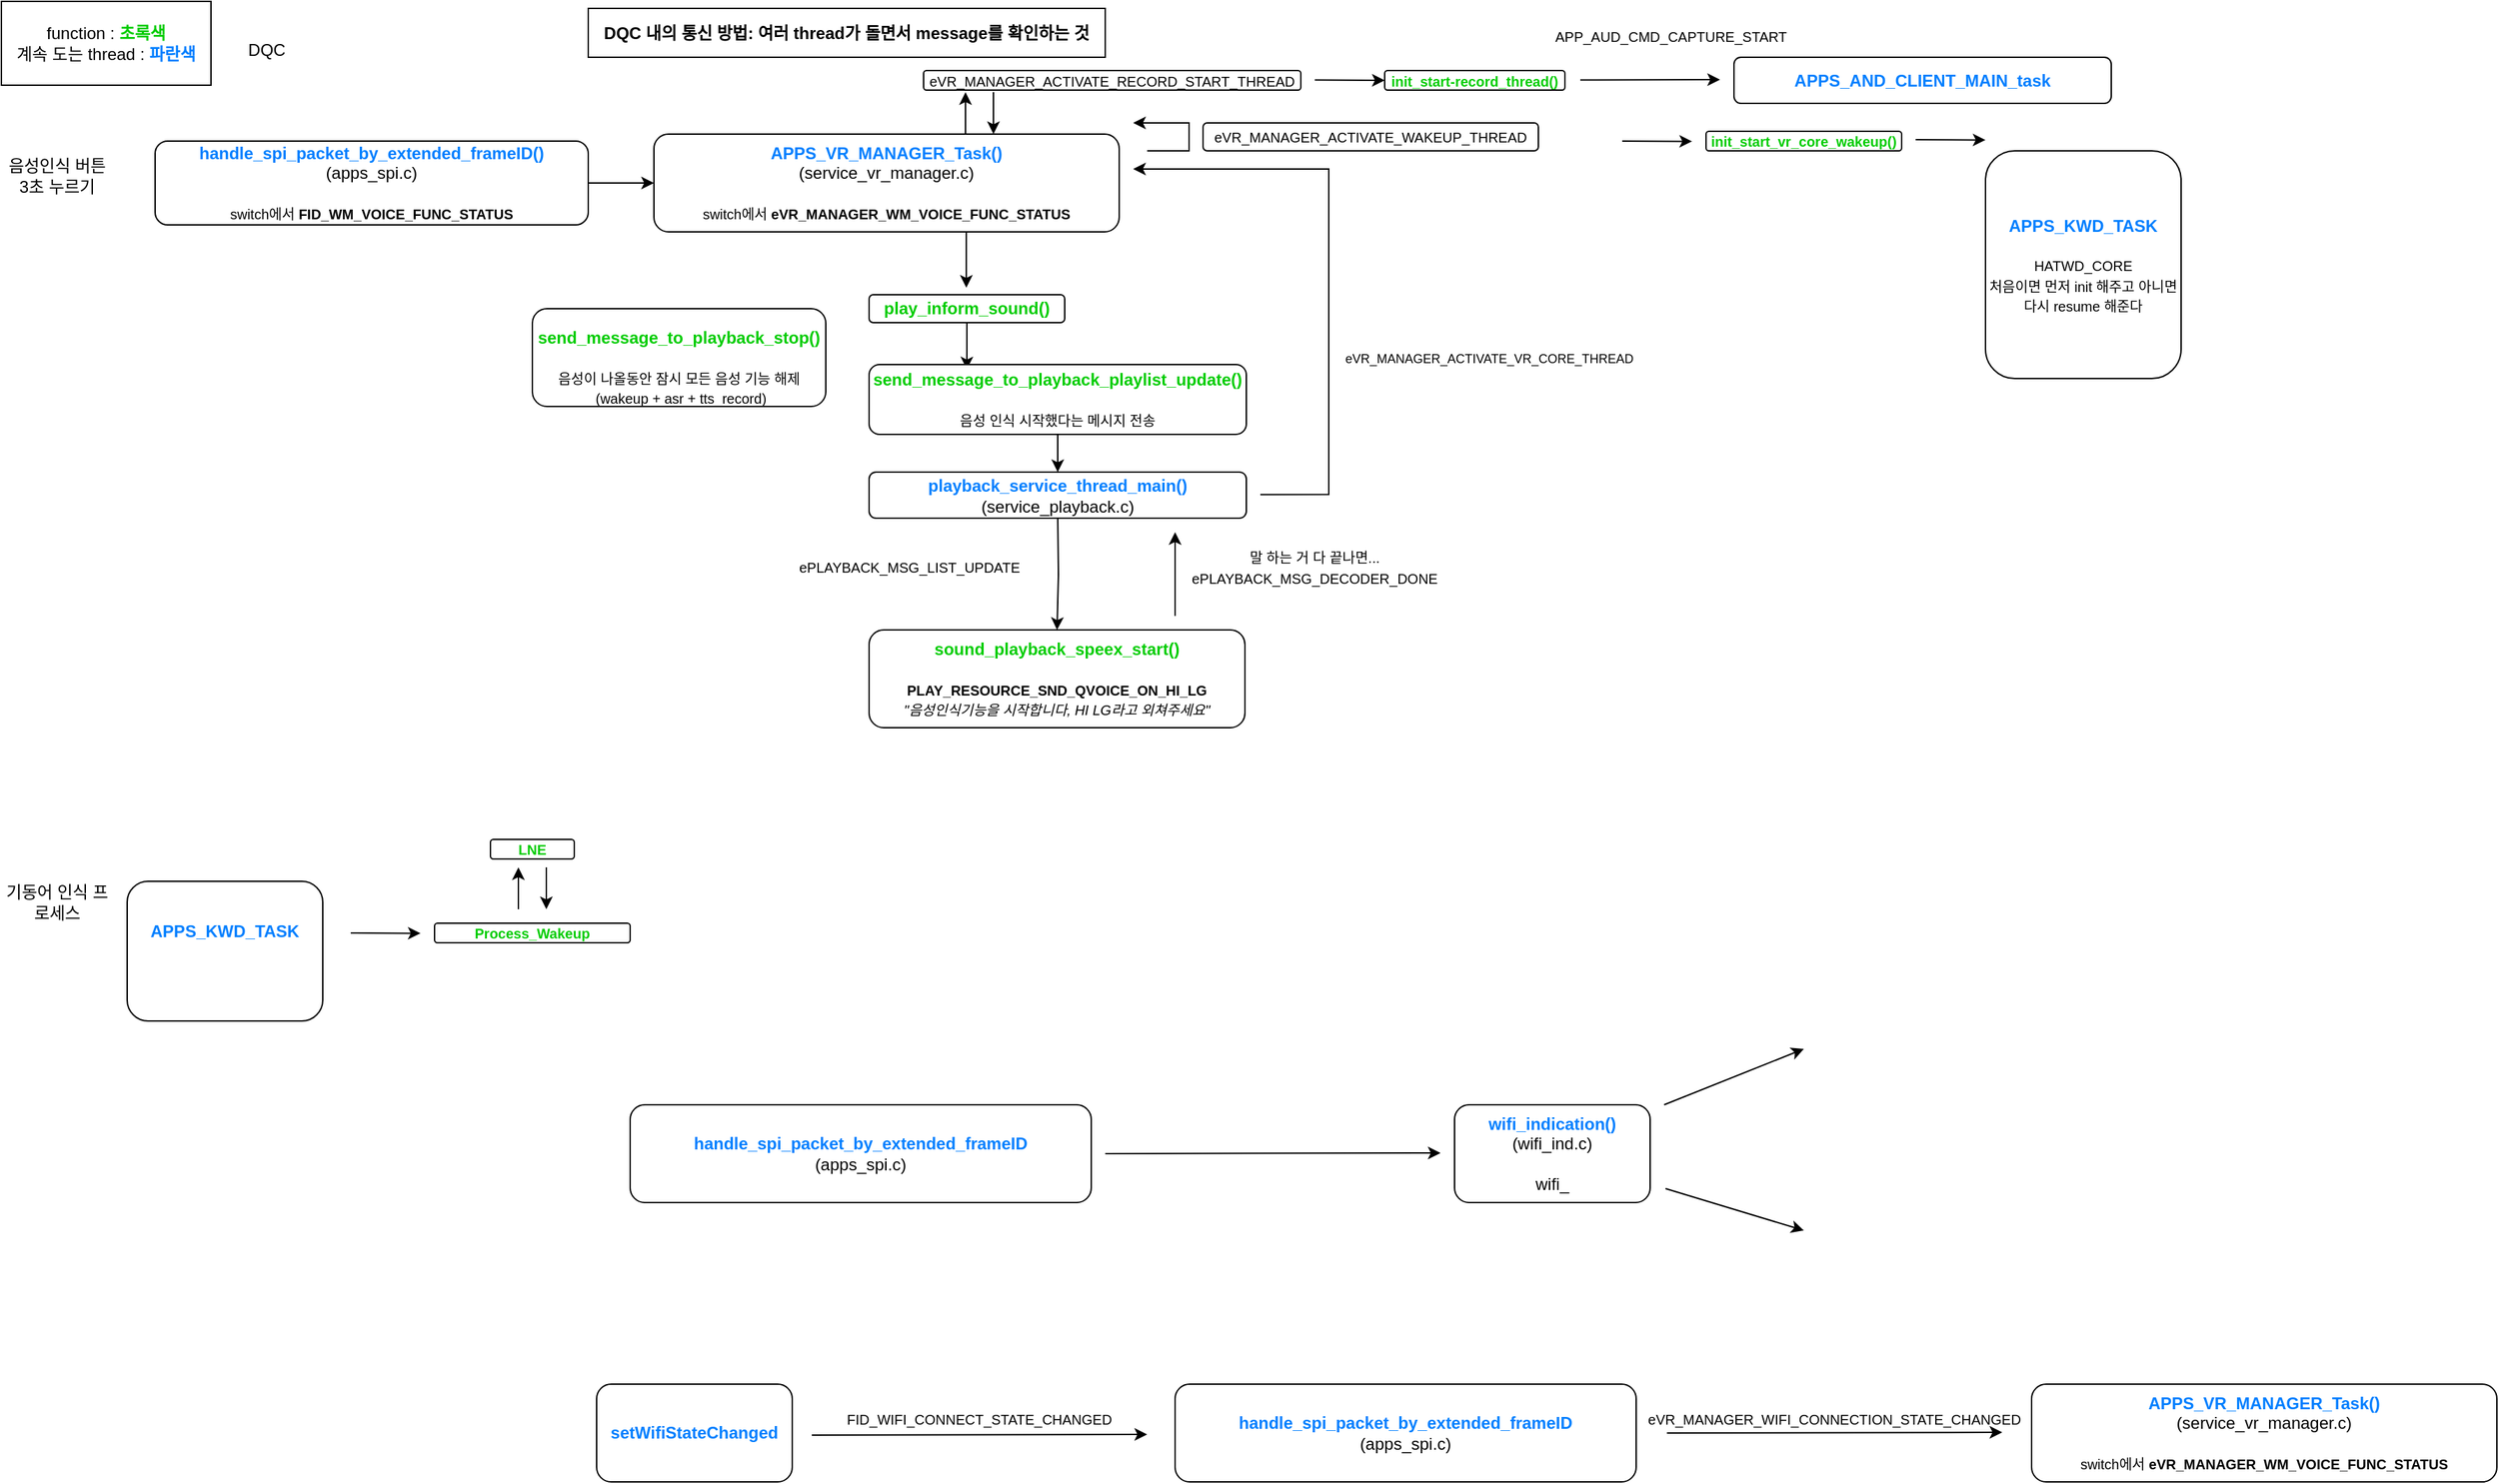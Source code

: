 <mxfile version="21.3.7" type="github">
  <diagram name="페이지-1" id="b9ulTc4KV4PiuijPxStl">
    <mxGraphModel dx="1434" dy="796" grid="1" gridSize="10" guides="1" tooltips="1" connect="1" arrows="1" fold="1" page="1" pageScale="1" pageWidth="827" pageHeight="1169" math="0" shadow="0">
      <root>
        <mxCell id="0" />
        <mxCell id="1" parent="0" />
        <mxCell id="nuSkMVnRBMjdluR059bn-1" value="음성인식 버튼 3초 누르기" style="text;html=1;strokeColor=none;fillColor=none;align=center;verticalAlign=middle;whiteSpace=wrap;rounded=0;" parent="1" vertex="1">
          <mxGeometry x="10" y="110" width="80" height="50" as="geometry" />
        </mxCell>
        <mxCell id="nuSkMVnRBMjdluR059bn-2" value="DQC" style="text;html=1;strokeColor=none;fillColor=none;align=center;verticalAlign=middle;whiteSpace=wrap;rounded=0;" parent="1" vertex="1">
          <mxGeometry x="160" y="20" width="80" height="50" as="geometry" />
        </mxCell>
        <mxCell id="nuSkMVnRBMjdluR059bn-6" value="" style="edgeStyle=orthogonalEdgeStyle;rounded=0;orthogonalLoop=1;jettySize=auto;html=1;" parent="1" source="nuSkMVnRBMjdluR059bn-3" target="nuSkMVnRBMjdluR059bn-4" edge="1">
          <mxGeometry relative="1" as="geometry" />
        </mxCell>
        <mxCell id="nuSkMVnRBMjdluR059bn-3" value="&lt;font style=&quot;&quot; color=&quot;#007fff&quot;&gt;&lt;b&gt;handle_spi_packet_by_extended_frameID()&lt;/b&gt;&lt;/font&gt;&lt;br&gt;(apps_spi.c)&lt;br&gt;&lt;br&gt;&lt;font style=&quot;font-size: 10px;&quot;&gt;switch에서&amp;nbsp;&lt;b&gt;FID_WM_VOICE_FUNC_STATUS&lt;/b&gt;&lt;/font&gt;" style="rounded=1;whiteSpace=wrap;html=1;" parent="1" vertex="1">
          <mxGeometry x="120" y="110" width="310" height="60" as="geometry" />
        </mxCell>
        <mxCell id="nuSkMVnRBMjdluR059bn-4" value="&lt;b&gt;&lt;font color=&quot;#007fff&quot;&gt;APPS_VR_MANAGER_Task()&lt;/font&gt;&lt;/b&gt;&lt;br&gt;(service_vr_manager.c)&lt;br&gt;&lt;br&gt;&lt;font style=&quot;font-size: 10px;&quot;&gt;switch에서 &lt;b&gt;eVR_MANAGER_WM_VOICE_FUNC_STATUS&lt;/b&gt;&lt;/font&gt;" style="rounded=1;whiteSpace=wrap;html=1;" parent="1" vertex="1">
          <mxGeometry x="477" y="105" width="333" height="70" as="geometry" />
        </mxCell>
        <mxCell id="nuSkMVnRBMjdluR059bn-12" value="&lt;b&gt;DQC 내의 통신 방법: 여러 thread가 돌면서 message를 확인하는 것&lt;/b&gt;" style="rounded=0;whiteSpace=wrap;html=1;" parent="1" vertex="1">
          <mxGeometry x="430" y="15" width="370" height="35" as="geometry" />
        </mxCell>
        <mxCell id="nuSkMVnRBMjdluR059bn-17" value="function : &lt;b style=&quot;color: rgb(0, 204, 0);&quot;&gt;초록색&lt;br&gt;&lt;/b&gt;계속 도는 thread :&lt;font color=&quot;#00cc00&quot;&gt; &lt;/font&gt;&lt;font color=&quot;#007fff&quot;&gt;&lt;b&gt;파란색&lt;/b&gt;&lt;/font&gt;" style="rounded=0;whiteSpace=wrap;html=1;" parent="1" vertex="1">
          <mxGeometry x="10" y="10" width="150" height="60" as="geometry" />
        </mxCell>
        <mxCell id="nuSkMVnRBMjdluR059bn-8" value="&lt;br&gt;&lt;b style=&quot;border-color: var(--border-color); color: rgb(0, 204, 0);&quot;&gt;&lt;font style=&quot;font-size: 12px;&quot;&gt;send_message_to_playback_stop()&lt;/font&gt;&lt;/b&gt;&lt;br&gt;&lt;font style=&quot;font-size: 10px;&quot;&gt;&lt;br&gt;음성이 나올동안 잠시 모든 음성 기능 해제&lt;br&gt;&amp;nbsp;(wakeup + asr + tts_record)&lt;/font&gt;" style="rounded=1;whiteSpace=wrap;html=1;" parent="1" vertex="1">
          <mxGeometry x="390" y="230" width="210" height="70" as="geometry" />
        </mxCell>
        <mxCell id="nuSkMVnRBMjdluR059bn-41" style="edgeStyle=orthogonalEdgeStyle;rounded=0;orthogonalLoop=1;jettySize=auto;html=1;entryX=0.259;entryY=0.068;entryDx=0;entryDy=0;entryPerimeter=0;" parent="1" source="nuSkMVnRBMjdluR059bn-26" target="nuSkMVnRBMjdluR059bn-28" edge="1">
          <mxGeometry relative="1" as="geometry" />
        </mxCell>
        <mxCell id="nuSkMVnRBMjdluR059bn-26" value="&lt;b&gt;&lt;font color=&quot;#00cc00&quot;&gt;play_inform_sound()&lt;br&gt;&lt;/font&gt;&lt;/b&gt;" style="rounded=1;whiteSpace=wrap;html=1;" parent="1" vertex="1">
          <mxGeometry x="631" y="220" width="140" height="20" as="geometry" />
        </mxCell>
        <mxCell id="nuSkMVnRBMjdluR059bn-42" style="edgeStyle=orthogonalEdgeStyle;rounded=0;orthogonalLoop=1;jettySize=auto;html=1;entryX=0.5;entryY=0;entryDx=0;entryDy=0;" parent="1" source="nuSkMVnRBMjdluR059bn-28" target="nuSkMVnRBMjdluR059bn-32" edge="1">
          <mxGeometry relative="1" as="geometry" />
        </mxCell>
        <mxCell id="nuSkMVnRBMjdluR059bn-28" value="&lt;b style=&quot;color: rgb(0, 204, 0);&quot;&gt;send_message_to_playback_playlist_update()&lt;/b&gt;&lt;br&gt;&lt;br&gt;&lt;font style=&quot;font-size: 10px;&quot;&gt;음성 인식 시작했다는 메시지 전송&lt;/font&gt;" style="rounded=1;whiteSpace=wrap;html=1;" parent="1" vertex="1">
          <mxGeometry x="631" y="270" width="270" height="50" as="geometry" />
        </mxCell>
        <mxCell id="nuSkMVnRBMjdluR059bn-43" style="edgeStyle=orthogonalEdgeStyle;rounded=0;orthogonalLoop=1;jettySize=auto;html=1;entryX=0.5;entryY=0;entryDx=0;entryDy=0;" parent="1" edge="1">
          <mxGeometry relative="1" as="geometry">
            <mxPoint x="766.034" y="380" as="sourcePoint" />
            <mxPoint x="765.5" y="460" as="targetPoint" />
          </mxGeometry>
        </mxCell>
        <mxCell id="nuSkMVnRBMjdluR059bn-32" value="&lt;b style=&quot;color: rgb(0, 127, 255);&quot;&gt;playback_service_thread_main()&lt;/b&gt;&lt;br&gt;(service_playback.c)" style="rounded=1;whiteSpace=wrap;html=1;" parent="1" vertex="1">
          <mxGeometry x="631" y="347" width="270" height="33" as="geometry" />
        </mxCell>
        <mxCell id="nuSkMVnRBMjdluR059bn-33" value="&lt;b style=&quot;color: rgb(0, 204, 0);&quot;&gt;sound_playback_speex_start()&lt;/b&gt;&lt;br&gt;&lt;br&gt;&lt;b&gt;&lt;font style=&quot;font-size: 10px;&quot;&gt;PLAY_RESOURCE_SND_QVOICE_ON_HI_LG&lt;/font&gt;&lt;/b&gt;&lt;br&gt;&lt;span style=&quot;font-size: 10px;&quot;&gt;&lt;i&gt;&quot;음성인식기능을 시작합니다, HI LG라고 외쳐주세요&quot;&lt;/i&gt;&lt;/span&gt;" style="rounded=1;whiteSpace=wrap;html=1;" parent="1" vertex="1">
          <mxGeometry x="631" y="460" width="269" height="70" as="geometry" />
        </mxCell>
        <mxCell id="nuSkMVnRBMjdluR059bn-44" value="" style="endArrow=classic;html=1;rounded=0;" parent="1" edge="1">
          <mxGeometry width="50" height="50" relative="1" as="geometry">
            <mxPoint x="700.58" y="175" as="sourcePoint" />
            <mxPoint x="700.58" y="215" as="targetPoint" />
          </mxGeometry>
        </mxCell>
        <mxCell id="VJRcujgouCOZJbLcKrj6-4" value="&lt;font style=&quot;font-size: 10px;&quot;&gt;ePLAYBACK_MSG_LIST_UPDATE&lt;/font&gt;" style="text;html=1;strokeColor=none;fillColor=none;align=center;verticalAlign=middle;whiteSpace=wrap;rounded=0;" vertex="1" parent="1">
          <mxGeometry x="560" y="400" width="200" height="30" as="geometry" />
        </mxCell>
        <mxCell id="VJRcujgouCOZJbLcKrj6-5" value="&lt;font style=&quot;font-size: 10px;&quot;&gt;말 하는 거 다 끝나면...&lt;br&gt;ePLAYBACK_MSG_DECODER_DONE&lt;/font&gt;" style="text;html=1;strokeColor=none;fillColor=none;align=center;verticalAlign=middle;whiteSpace=wrap;rounded=0;" vertex="1" parent="1">
          <mxGeometry x="850" y="400" width="200" height="30" as="geometry" />
        </mxCell>
        <mxCell id="VJRcujgouCOZJbLcKrj6-6" value="" style="endArrow=classic;html=1;rounded=0;" edge="1" parent="1">
          <mxGeometry width="50" height="50" relative="1" as="geometry">
            <mxPoint x="850" y="450" as="sourcePoint" />
            <mxPoint x="850" y="390" as="targetPoint" />
          </mxGeometry>
        </mxCell>
        <mxCell id="VJRcujgouCOZJbLcKrj6-7" value="" style="endArrow=classic;html=1;rounded=0;" edge="1" parent="1">
          <mxGeometry width="50" height="50" relative="1" as="geometry">
            <mxPoint x="911" y="363.16" as="sourcePoint" />
            <mxPoint x="820" y="130" as="targetPoint" />
            <Array as="points">
              <mxPoint x="960" y="363" />
              <mxPoint x="960" y="130" />
              <mxPoint x="930" y="130" />
            </Array>
          </mxGeometry>
        </mxCell>
        <mxCell id="VJRcujgouCOZJbLcKrj6-8" value="&lt;font style=&quot;font-size: 9px;&quot;&gt;eVR_MANAGER_ACTIVATE_VR_CORE_THREAD&lt;/font&gt;" style="text;html=1;strokeColor=none;fillColor=none;align=center;verticalAlign=middle;whiteSpace=wrap;rounded=0;" vertex="1" parent="1">
          <mxGeometry x="950" y="250" width="250" height="30" as="geometry" />
        </mxCell>
        <mxCell id="VJRcujgouCOZJbLcKrj6-10" value="" style="endArrow=classic;html=1;rounded=0;" edge="1" parent="1">
          <mxGeometry width="50" height="50" relative="1" as="geometry">
            <mxPoint x="830" y="117" as="sourcePoint" />
            <mxPoint x="820" y="97" as="targetPoint" />
            <Array as="points">
              <mxPoint x="860" y="117" />
              <mxPoint x="860" y="97" />
            </Array>
          </mxGeometry>
        </mxCell>
        <mxCell id="VJRcujgouCOZJbLcKrj6-12" value="&lt;font style=&quot;font-size: 10px;&quot;&gt;eVR_MANAGER_ACTIVATE_WAKEUP_THREAD&lt;/font&gt;" style="rounded=1;whiteSpace=wrap;html=1;" vertex="1" parent="1">
          <mxGeometry x="870" y="97" width="240" height="20" as="geometry" />
        </mxCell>
        <mxCell id="VJRcujgouCOZJbLcKrj6-13" value="&lt;font style=&quot;font-size: 10px;&quot;&gt;eVR_MANAGER_ACTIVATE_RECORD_START_THREAD&lt;/font&gt;" style="rounded=1;whiteSpace=wrap;html=1;" vertex="1" parent="1">
          <mxGeometry x="670" y="59.5" width="270" height="14" as="geometry" />
        </mxCell>
        <mxCell id="VJRcujgouCOZJbLcKrj6-16" value="&lt;font color=&quot;#007fff&quot;&gt;&lt;b&gt;APPS_AND_CLIENT_MAIN_task&lt;/b&gt;&lt;/font&gt;" style="rounded=1;whiteSpace=wrap;html=1;" vertex="1" parent="1">
          <mxGeometry x="1250" y="50" width="270" height="33" as="geometry" />
        </mxCell>
        <mxCell id="VJRcujgouCOZJbLcKrj6-18" value="&lt;font size=&quot;1&quot;&gt;APP_AUD_CMD_CAPTURE_START&lt;/font&gt;" style="text;html=1;strokeColor=none;fillColor=none;align=center;verticalAlign=middle;whiteSpace=wrap;rounded=0;" vertex="1" parent="1">
          <mxGeometry x="1080" y="20" width="250" height="30" as="geometry" />
        </mxCell>
        <mxCell id="VJRcujgouCOZJbLcKrj6-20" value="" style="endArrow=classic;html=1;rounded=0;" edge="1" parent="1">
          <mxGeometry width="50" height="50" relative="1" as="geometry">
            <mxPoint x="1140" y="66.26" as="sourcePoint" />
            <mxPoint x="1240" y="66" as="targetPoint" />
          </mxGeometry>
        </mxCell>
        <mxCell id="VJRcujgouCOZJbLcKrj6-21" value="&lt;span style=&quot;font-size: 10px;&quot;&gt;&lt;font color=&quot;#00cc00&quot;&gt;&lt;b&gt;init_start-record_thread()&lt;/b&gt;&lt;/font&gt;&lt;/span&gt;" style="rounded=1;whiteSpace=wrap;html=1;" vertex="1" parent="1">
          <mxGeometry x="1000" y="59.5" width="129" height="14" as="geometry" />
        </mxCell>
        <mxCell id="VJRcujgouCOZJbLcKrj6-22" value="" style="endArrow=classic;html=1;rounded=0;" edge="1" parent="1">
          <mxGeometry width="50" height="50" relative="1" as="geometry">
            <mxPoint x="950" y="66.26" as="sourcePoint" />
            <mxPoint x="1000" y="66.5" as="targetPoint" />
          </mxGeometry>
        </mxCell>
        <mxCell id="VJRcujgouCOZJbLcKrj6-23" value="&lt;span style=&quot;font-size: 10px;&quot;&gt;&lt;font color=&quot;#00cc00&quot;&gt;&lt;b&gt;init_start_vr_core_wakeup()&lt;/b&gt;&lt;/font&gt;&lt;/span&gt;" style="rounded=1;whiteSpace=wrap;html=1;" vertex="1" parent="1">
          <mxGeometry x="1230" y="103" width="140" height="14" as="geometry" />
        </mxCell>
        <mxCell id="VJRcujgouCOZJbLcKrj6-24" value="" style="endArrow=classic;html=1;rounded=0;" edge="1" parent="1">
          <mxGeometry width="50" height="50" relative="1" as="geometry">
            <mxPoint x="1170" y="110" as="sourcePoint" />
            <mxPoint x="1220" y="110.24" as="targetPoint" />
          </mxGeometry>
        </mxCell>
        <mxCell id="VJRcujgouCOZJbLcKrj6-27" value="" style="endArrow=classic;html=1;rounded=0;" edge="1" parent="1">
          <mxGeometry width="50" height="50" relative="1" as="geometry">
            <mxPoint x="1380" y="109" as="sourcePoint" />
            <mxPoint x="1430" y="109.24" as="targetPoint" />
          </mxGeometry>
        </mxCell>
        <mxCell id="VJRcujgouCOZJbLcKrj6-28" value="&lt;font style=&quot;&quot;&gt;&lt;b style=&quot;color: rgb(0, 127, 255);&quot;&gt;&lt;font style=&quot;font-size: 12px;&quot;&gt;APPS_KWD_TASK&lt;/font&gt;&lt;/b&gt;&lt;br&gt;&lt;br&gt;&lt;span style=&quot;font-size: 10px;&quot;&gt;HATWD_CORE&lt;/span&gt;&lt;br&gt;&lt;span style=&quot;font-size: 10px;&quot;&gt;처음이면 먼저 init 해주고 아니면 다시 resume 해준다&lt;/span&gt;&lt;br&gt;&lt;/font&gt;" style="rounded=1;whiteSpace=wrap;html=1;" vertex="1" parent="1">
          <mxGeometry x="1430" y="117" width="140" height="163" as="geometry" />
        </mxCell>
        <mxCell id="VJRcujgouCOZJbLcKrj6-29" value="기동어 인식 프로세스" style="text;html=1;strokeColor=none;fillColor=none;align=center;verticalAlign=middle;whiteSpace=wrap;rounded=0;" vertex="1" parent="1">
          <mxGeometry x="10" y="630" width="80" height="50" as="geometry" />
        </mxCell>
        <mxCell id="VJRcujgouCOZJbLcKrj6-30" value="&lt;font style=&quot;&quot;&gt;&lt;b style=&quot;color: rgb(0, 127, 255);&quot;&gt;&lt;font style=&quot;font-size: 12px;&quot;&gt;APPS_KWD_TASK&lt;/font&gt;&lt;/b&gt;&lt;br&gt;&lt;br&gt;&lt;br&gt;&lt;/font&gt;" style="rounded=1;whiteSpace=wrap;html=1;" vertex="1" parent="1">
          <mxGeometry x="100" y="640" width="140" height="100" as="geometry" />
        </mxCell>
        <mxCell id="VJRcujgouCOZJbLcKrj6-31" value="&lt;font color=&quot;#00cc00&quot;&gt;&lt;span style=&quot;font-size: 10px;&quot;&gt;&lt;b&gt;Process_Wakeup&lt;/b&gt;&lt;/span&gt;&lt;/font&gt;" style="rounded=1;whiteSpace=wrap;html=1;" vertex="1" parent="1">
          <mxGeometry x="320" y="670" width="140" height="14" as="geometry" />
        </mxCell>
        <mxCell id="VJRcujgouCOZJbLcKrj6-32" value="" style="endArrow=classic;html=1;rounded=0;" edge="1" parent="1">
          <mxGeometry width="50" height="50" relative="1" as="geometry">
            <mxPoint x="260" y="677" as="sourcePoint" />
            <mxPoint x="310" y="677.24" as="targetPoint" />
          </mxGeometry>
        </mxCell>
        <mxCell id="VJRcujgouCOZJbLcKrj6-33" value="&lt;font color=&quot;#00cc00&quot;&gt;&lt;span style=&quot;font-size: 10px;&quot;&gt;&lt;b&gt;LNE&lt;/b&gt;&lt;/span&gt;&lt;/font&gt;" style="rounded=1;whiteSpace=wrap;html=1;" vertex="1" parent="1">
          <mxGeometry x="360" y="610" width="60" height="14" as="geometry" />
        </mxCell>
        <mxCell id="VJRcujgouCOZJbLcKrj6-34" value="" style="endArrow=classic;html=1;rounded=0;" edge="1" parent="1">
          <mxGeometry width="50" height="50" relative="1" as="geometry">
            <mxPoint x="380" y="660" as="sourcePoint" />
            <mxPoint x="380" y="630" as="targetPoint" />
          </mxGeometry>
        </mxCell>
        <mxCell id="VJRcujgouCOZJbLcKrj6-35" value="" style="endArrow=classic;html=1;rounded=0;" edge="1" parent="1">
          <mxGeometry width="50" height="50" relative="1" as="geometry">
            <mxPoint x="400" y="630" as="sourcePoint" />
            <mxPoint x="400" y="660" as="targetPoint" />
          </mxGeometry>
        </mxCell>
        <mxCell id="VJRcujgouCOZJbLcKrj6-36" value="" style="endArrow=classic;html=1;rounded=0;" edge="1" parent="1">
          <mxGeometry width="50" height="50" relative="1" as="geometry">
            <mxPoint x="700" y="105" as="sourcePoint" />
            <mxPoint x="700" y="75" as="targetPoint" />
          </mxGeometry>
        </mxCell>
        <mxCell id="VJRcujgouCOZJbLcKrj6-37" value="" style="endArrow=classic;html=1;rounded=0;" edge="1" parent="1">
          <mxGeometry width="50" height="50" relative="1" as="geometry">
            <mxPoint x="720" y="75" as="sourcePoint" />
            <mxPoint x="720" y="105" as="targetPoint" />
          </mxGeometry>
        </mxCell>
        <mxCell id="VJRcujgouCOZJbLcKrj6-39" value="&lt;font style=&quot;&quot;&gt;&lt;font color=&quot;#007fff&quot;&gt;&lt;b&gt;setWifiStateChanged&lt;/b&gt;&lt;/font&gt;&lt;br&gt;&lt;/font&gt;" style="rounded=1;whiteSpace=wrap;html=1;" vertex="1" parent="1">
          <mxGeometry x="436" y="1000" width="140" height="70" as="geometry" />
        </mxCell>
        <mxCell id="VJRcujgouCOZJbLcKrj6-40" value="&lt;font style=&quot;&quot;&gt;&lt;b style=&quot;color: rgb(0, 127, 255);&quot;&gt;handle_spi_packet_by_extended_frameID&lt;/b&gt;&lt;br&gt;(apps_spi.c)&lt;br&gt;&lt;/font&gt;" style="rounded=1;whiteSpace=wrap;html=1;" vertex="1" parent="1">
          <mxGeometry x="850" y="1000" width="330" height="70" as="geometry" />
        </mxCell>
        <mxCell id="VJRcujgouCOZJbLcKrj6-41" value="" style="endArrow=classic;html=1;rounded=0;" edge="1" parent="1">
          <mxGeometry width="50" height="50" relative="1" as="geometry">
            <mxPoint x="590" y="1036.5" as="sourcePoint" />
            <mxPoint x="830" y="1036" as="targetPoint" />
          </mxGeometry>
        </mxCell>
        <mxCell id="VJRcujgouCOZJbLcKrj6-42" value="&lt;font style=&quot;font-size: 10px;&quot;&gt;FID_WIFI_CONNECT_STATE_CHANGED&lt;/font&gt;" style="text;html=1;strokeColor=none;fillColor=none;align=center;verticalAlign=middle;whiteSpace=wrap;rounded=0;" vertex="1" parent="1">
          <mxGeometry x="610" y="1010" width="200" height="30" as="geometry" />
        </mxCell>
        <mxCell id="VJRcujgouCOZJbLcKrj6-43" value="&lt;b&gt;&lt;font color=&quot;#007fff&quot;&gt;APPS_VR_MANAGER_Task()&lt;/font&gt;&lt;/b&gt;&lt;br&gt;(service_vr_manager.c)&lt;br&gt;&lt;br&gt;&lt;font style=&quot;font-size: 10px;&quot;&gt;switch에서 &lt;b&gt;eVR_MANAGER_WM_VOICE_FUNC_STATUS&lt;/b&gt;&lt;/font&gt;" style="rounded=1;whiteSpace=wrap;html=1;" vertex="1" parent="1">
          <mxGeometry x="1463" y="1000" width="333" height="70" as="geometry" />
        </mxCell>
        <mxCell id="VJRcujgouCOZJbLcKrj6-44" value="" style="endArrow=classic;html=1;rounded=0;" edge="1" parent="1">
          <mxGeometry width="50" height="50" relative="1" as="geometry">
            <mxPoint x="1202" y="1035" as="sourcePoint" />
            <mxPoint x="1442" y="1034.5" as="targetPoint" />
          </mxGeometry>
        </mxCell>
        <mxCell id="VJRcujgouCOZJbLcKrj6-45" value="&lt;font style=&quot;font-size: 10px;&quot;&gt;eVR_MANAGER_WIFI_CONNECTION_STATE_CHANGED&lt;/font&gt;" style="text;html=1;strokeColor=none;fillColor=none;align=center;verticalAlign=middle;whiteSpace=wrap;rounded=0;" vertex="1" parent="1">
          <mxGeometry x="1222" y="1010" width="200" height="30" as="geometry" />
        </mxCell>
        <mxCell id="VJRcujgouCOZJbLcKrj6-46" value="&lt;font style=&quot;&quot;&gt;&lt;b style=&quot;color: rgb(0, 127, 255);&quot;&gt;handle_spi_packet_by_extended_frameID&lt;/b&gt;&lt;br&gt;(apps_spi.c)&lt;br&gt;&lt;/font&gt;" style="rounded=1;whiteSpace=wrap;html=1;" vertex="1" parent="1">
          <mxGeometry x="460" y="800" width="330" height="70" as="geometry" />
        </mxCell>
        <mxCell id="VJRcujgouCOZJbLcKrj6-47" value="" style="endArrow=classic;html=1;rounded=0;" edge="1" parent="1">
          <mxGeometry width="50" height="50" relative="1" as="geometry">
            <mxPoint x="800" y="835" as="sourcePoint" />
            <mxPoint x="1040" y="834.5" as="targetPoint" />
          </mxGeometry>
        </mxCell>
        <mxCell id="VJRcujgouCOZJbLcKrj6-48" value="&lt;font style=&quot;&quot;&gt;&lt;font color=&quot;#007fff&quot;&gt;&lt;b&gt;wifi_indication()&lt;/b&gt;&lt;/font&gt;&lt;br&gt;(wifi_ind.c)&lt;br&gt;&lt;br&gt;wifi_&lt;br&gt;&lt;/font&gt;" style="rounded=1;whiteSpace=wrap;html=1;" vertex="1" parent="1">
          <mxGeometry x="1050" y="800" width="140" height="70" as="geometry" />
        </mxCell>
        <mxCell id="VJRcujgouCOZJbLcKrj6-49" value="" style="endArrow=classic;html=1;rounded=0;" edge="1" parent="1">
          <mxGeometry width="50" height="50" relative="1" as="geometry">
            <mxPoint x="1200" y="800" as="sourcePoint" />
            <mxPoint x="1300" y="760" as="targetPoint" />
          </mxGeometry>
        </mxCell>
        <mxCell id="VJRcujgouCOZJbLcKrj6-50" value="" style="endArrow=classic;html=1;rounded=0;" edge="1" parent="1">
          <mxGeometry width="50" height="50" relative="1" as="geometry">
            <mxPoint x="1201" y="860" as="sourcePoint" />
            <mxPoint x="1300" y="890" as="targetPoint" />
          </mxGeometry>
        </mxCell>
      </root>
    </mxGraphModel>
  </diagram>
</mxfile>
